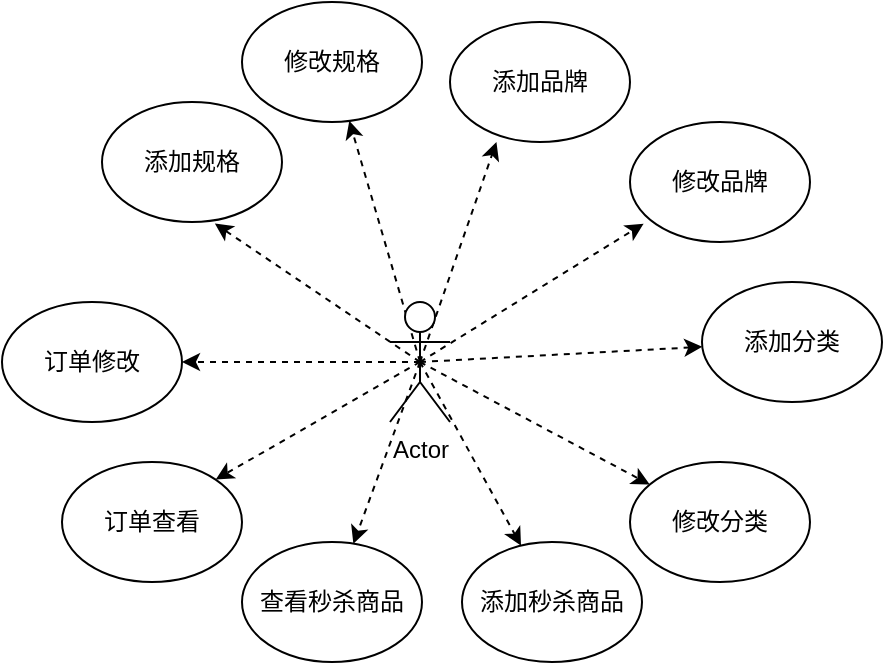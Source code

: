 <mxfile version="12.7.9" type="github">
  <diagram id="9V6dprv8v3OV2SpAJNnx" name="第 1 页">
    <mxGraphModel dx="1038" dy="499" grid="1" gridSize="10" guides="1" tooltips="1" connect="1" arrows="1" fold="1" page="1" pageScale="1" pageWidth="827" pageHeight="1169" math="0" shadow="0">
      <root>
        <mxCell id="0" />
        <mxCell id="1" parent="0" />
        <mxCell id="70FhO6NMaa17mZtYLNuV-12" style="rounded=0;orthogonalLoop=1;jettySize=auto;html=1;exitX=0.5;exitY=0.5;exitDx=0;exitDy=0;exitPerimeter=0;dashed=1;" edge="1" parent="1" source="70FhO6NMaa17mZtYLNuV-1" target="70FhO6NMaa17mZtYLNuV-11">
          <mxGeometry relative="1" as="geometry" />
        </mxCell>
        <mxCell id="70FhO6NMaa17mZtYLNuV-13" style="edgeStyle=none;rounded=0;orthogonalLoop=1;jettySize=auto;html=1;exitX=0.5;exitY=0.5;exitDx=0;exitDy=0;exitPerimeter=0;entryX=1;entryY=0;entryDx=0;entryDy=0;dashed=1;" edge="1" parent="1" source="70FhO6NMaa17mZtYLNuV-1" target="70FhO6NMaa17mZtYLNuV-9">
          <mxGeometry relative="1" as="geometry" />
        </mxCell>
        <mxCell id="70FhO6NMaa17mZtYLNuV-14" style="edgeStyle=none;rounded=0;orthogonalLoop=1;jettySize=auto;html=1;exitX=0.5;exitY=0.5;exitDx=0;exitDy=0;exitPerimeter=0;entryX=1;entryY=0.5;entryDx=0;entryDy=0;dashed=1;" edge="1" parent="1" source="70FhO6NMaa17mZtYLNuV-1" target="70FhO6NMaa17mZtYLNuV-10">
          <mxGeometry relative="1" as="geometry" />
        </mxCell>
        <mxCell id="70FhO6NMaa17mZtYLNuV-15" style="edgeStyle=none;rounded=0;orthogonalLoop=1;jettySize=auto;html=1;exitX=0.5;exitY=0.5;exitDx=0;exitDy=0;exitPerimeter=0;entryX=0.627;entryY=1.013;entryDx=0;entryDy=0;entryPerimeter=0;dashed=1;" edge="1" parent="1" source="70FhO6NMaa17mZtYLNuV-1" target="70FhO6NMaa17mZtYLNuV-2">
          <mxGeometry relative="1" as="geometry" />
        </mxCell>
        <mxCell id="70FhO6NMaa17mZtYLNuV-16" style="edgeStyle=none;rounded=0;orthogonalLoop=1;jettySize=auto;html=1;exitX=0.5;exitY=0.5;exitDx=0;exitDy=0;exitPerimeter=0;dashed=1;" edge="1" parent="1" source="70FhO6NMaa17mZtYLNuV-1" target="70FhO6NMaa17mZtYLNuV-3">
          <mxGeometry relative="1" as="geometry" />
        </mxCell>
        <mxCell id="70FhO6NMaa17mZtYLNuV-17" style="edgeStyle=none;rounded=0;orthogonalLoop=1;jettySize=auto;html=1;exitX=0.5;exitY=0.5;exitDx=0;exitDy=0;exitPerimeter=0;entryX=0.258;entryY=1;entryDx=0;entryDy=0;entryPerimeter=0;dashed=1;" edge="1" parent="1" source="70FhO6NMaa17mZtYLNuV-1" target="70FhO6NMaa17mZtYLNuV-4">
          <mxGeometry relative="1" as="geometry" />
        </mxCell>
        <mxCell id="70FhO6NMaa17mZtYLNuV-18" style="edgeStyle=none;rounded=0;orthogonalLoop=1;jettySize=auto;html=1;exitX=0.5;exitY=0.5;exitDx=0;exitDy=0;exitPerimeter=0;entryX=0.076;entryY=0.847;entryDx=0;entryDy=0;entryPerimeter=0;dashed=1;" edge="1" parent="1" source="70FhO6NMaa17mZtYLNuV-1" target="70FhO6NMaa17mZtYLNuV-5">
          <mxGeometry relative="1" as="geometry" />
        </mxCell>
        <mxCell id="70FhO6NMaa17mZtYLNuV-19" style="edgeStyle=none;rounded=0;orthogonalLoop=1;jettySize=auto;html=1;exitX=0.5;exitY=0.5;exitDx=0;exitDy=0;exitPerimeter=0;dashed=1;" edge="1" parent="1" source="70FhO6NMaa17mZtYLNuV-1" target="70FhO6NMaa17mZtYLNuV-6">
          <mxGeometry relative="1" as="geometry" />
        </mxCell>
        <mxCell id="70FhO6NMaa17mZtYLNuV-20" style="edgeStyle=none;rounded=0;orthogonalLoop=1;jettySize=auto;html=1;exitX=0.5;exitY=0.5;exitDx=0;exitDy=0;exitPerimeter=0;dashed=1;" edge="1" parent="1" source="70FhO6NMaa17mZtYLNuV-1" target="70FhO6NMaa17mZtYLNuV-7">
          <mxGeometry relative="1" as="geometry" />
        </mxCell>
        <mxCell id="70FhO6NMaa17mZtYLNuV-21" style="edgeStyle=none;rounded=0;orthogonalLoop=1;jettySize=auto;html=1;exitX=0.5;exitY=0.5;exitDx=0;exitDy=0;exitPerimeter=0;dashed=1;" edge="1" parent="1" source="70FhO6NMaa17mZtYLNuV-1" target="70FhO6NMaa17mZtYLNuV-8">
          <mxGeometry relative="1" as="geometry" />
        </mxCell>
        <mxCell id="70FhO6NMaa17mZtYLNuV-1" value="Actor" style="shape=umlActor;verticalLabelPosition=bottom;labelBackgroundColor=#ffffff;verticalAlign=top;html=1;outlineConnect=0;" vertex="1" parent="1">
          <mxGeometry x="384" y="260" width="30" height="60" as="geometry" />
        </mxCell>
        <mxCell id="70FhO6NMaa17mZtYLNuV-2" value="添加规格" style="ellipse;whiteSpace=wrap;html=1;" vertex="1" parent="1">
          <mxGeometry x="240" y="160" width="90" height="60" as="geometry" />
        </mxCell>
        <mxCell id="70FhO6NMaa17mZtYLNuV-3" value="修改规格" style="ellipse;whiteSpace=wrap;html=1;" vertex="1" parent="1">
          <mxGeometry x="310" y="110" width="90" height="60" as="geometry" />
        </mxCell>
        <mxCell id="70FhO6NMaa17mZtYLNuV-4" value="添加品牌" style="ellipse;whiteSpace=wrap;html=1;" vertex="1" parent="1">
          <mxGeometry x="414" y="120" width="90" height="60" as="geometry" />
        </mxCell>
        <mxCell id="70FhO6NMaa17mZtYLNuV-5" value="修改品牌" style="ellipse;whiteSpace=wrap;html=1;" vertex="1" parent="1">
          <mxGeometry x="504" y="170" width="90" height="60" as="geometry" />
        </mxCell>
        <mxCell id="70FhO6NMaa17mZtYLNuV-6" value="添加分类" style="ellipse;whiteSpace=wrap;html=1;" vertex="1" parent="1">
          <mxGeometry x="540" y="250" width="90" height="60" as="geometry" />
        </mxCell>
        <mxCell id="70FhO6NMaa17mZtYLNuV-7" value="修改分类" style="ellipse;whiteSpace=wrap;html=1;" vertex="1" parent="1">
          <mxGeometry x="504" y="340" width="90" height="60" as="geometry" />
        </mxCell>
        <mxCell id="70FhO6NMaa17mZtYLNuV-8" value="添加秒杀商品" style="ellipse;whiteSpace=wrap;html=1;" vertex="1" parent="1">
          <mxGeometry x="420" y="380" width="90" height="60" as="geometry" />
        </mxCell>
        <mxCell id="70FhO6NMaa17mZtYLNuV-9" value="订单查看" style="ellipse;whiteSpace=wrap;html=1;" vertex="1" parent="1">
          <mxGeometry x="220" y="340" width="90" height="60" as="geometry" />
        </mxCell>
        <mxCell id="70FhO6NMaa17mZtYLNuV-10" value="订单修改" style="ellipse;whiteSpace=wrap;html=1;" vertex="1" parent="1">
          <mxGeometry x="190" y="260" width="90" height="60" as="geometry" />
        </mxCell>
        <mxCell id="70FhO6NMaa17mZtYLNuV-11" value="查看秒杀商品" style="ellipse;whiteSpace=wrap;html=1;" vertex="1" parent="1">
          <mxGeometry x="310" y="380" width="90" height="60" as="geometry" />
        </mxCell>
      </root>
    </mxGraphModel>
  </diagram>
</mxfile>
